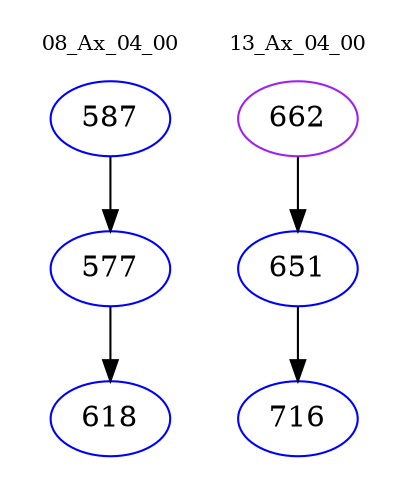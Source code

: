 digraph{
subgraph cluster_0 {
color = white
label = "08_Ax_04_00";
fontsize=10;
T0_587 [label="587", color="blue"]
T0_587 -> T0_577 [color="black"]
T0_577 [label="577", color="blue"]
T0_577 -> T0_618 [color="black"]
T0_618 [label="618", color="blue"]
}
subgraph cluster_1 {
color = white
label = "13_Ax_04_00";
fontsize=10;
T1_662 [label="662", color="purple"]
T1_662 -> T1_651 [color="black"]
T1_651 [label="651", color="blue"]
T1_651 -> T1_716 [color="black"]
T1_716 [label="716", color="blue"]
}
}
